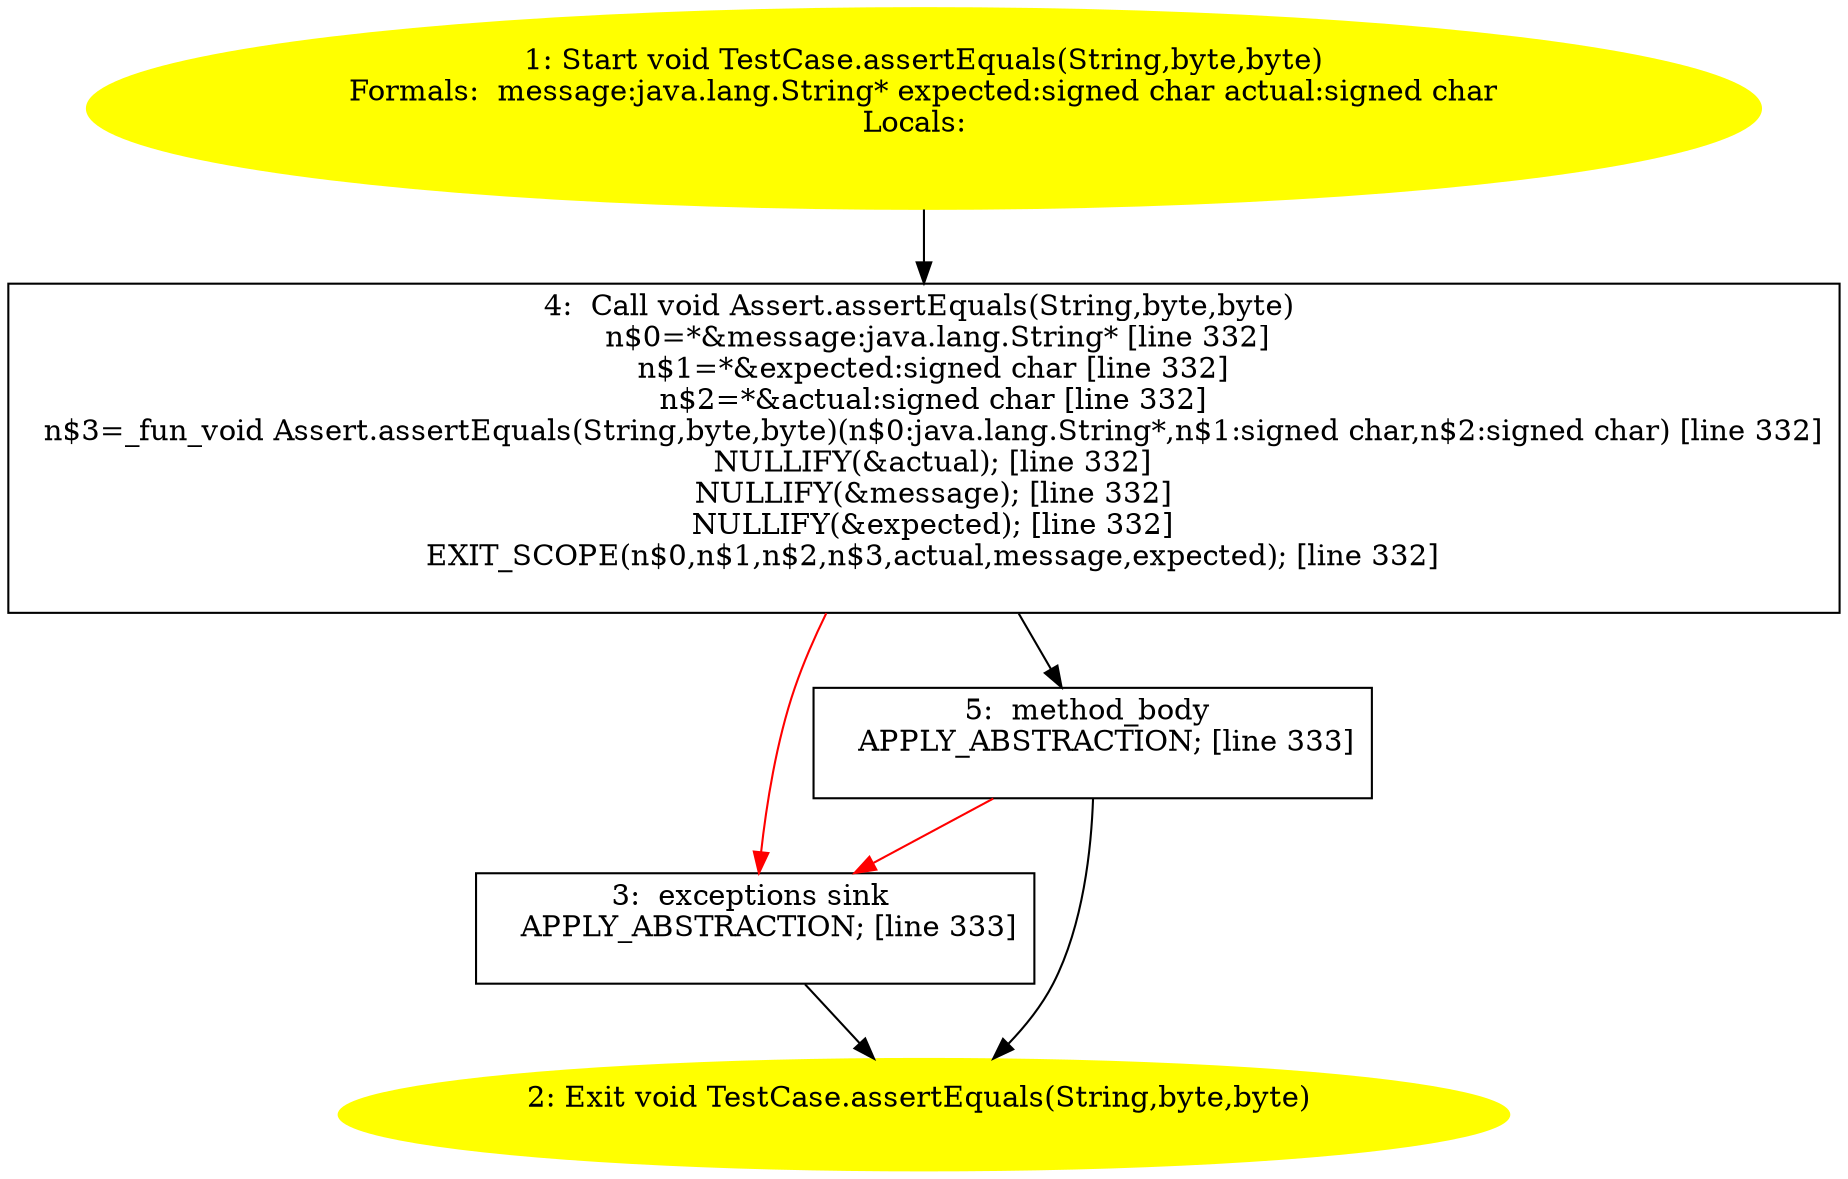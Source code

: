 /* @generated */
digraph cfg {
"junit.framework.TestCase.assertEquals(java.lang.String,byte,byte):void.baf32dd7534b4f60e33cce8bb49976e7_1" [label="1: Start void TestCase.assertEquals(String,byte,byte)\nFormals:  message:java.lang.String* expected:signed char actual:signed char\nLocals:  \n  " color=yellow style=filled]
	

	 "junit.framework.TestCase.assertEquals(java.lang.String,byte,byte):void.baf32dd7534b4f60e33cce8bb49976e7_1" -> "junit.framework.TestCase.assertEquals(java.lang.String,byte,byte):void.baf32dd7534b4f60e33cce8bb49976e7_4" ;
"junit.framework.TestCase.assertEquals(java.lang.String,byte,byte):void.baf32dd7534b4f60e33cce8bb49976e7_2" [label="2: Exit void TestCase.assertEquals(String,byte,byte) \n  " color=yellow style=filled]
	

"junit.framework.TestCase.assertEquals(java.lang.String,byte,byte):void.baf32dd7534b4f60e33cce8bb49976e7_3" [label="3:  exceptions sink \n   APPLY_ABSTRACTION; [line 333]\n " shape="box"]
	

	 "junit.framework.TestCase.assertEquals(java.lang.String,byte,byte):void.baf32dd7534b4f60e33cce8bb49976e7_3" -> "junit.framework.TestCase.assertEquals(java.lang.String,byte,byte):void.baf32dd7534b4f60e33cce8bb49976e7_2" ;
"junit.framework.TestCase.assertEquals(java.lang.String,byte,byte):void.baf32dd7534b4f60e33cce8bb49976e7_4" [label="4:  Call void Assert.assertEquals(String,byte,byte) \n   n$0=*&message:java.lang.String* [line 332]\n  n$1=*&expected:signed char [line 332]\n  n$2=*&actual:signed char [line 332]\n  n$3=_fun_void Assert.assertEquals(String,byte,byte)(n$0:java.lang.String*,n$1:signed char,n$2:signed char) [line 332]\n  NULLIFY(&actual); [line 332]\n  NULLIFY(&message); [line 332]\n  NULLIFY(&expected); [line 332]\n  EXIT_SCOPE(n$0,n$1,n$2,n$3,actual,message,expected); [line 332]\n " shape="box"]
	

	 "junit.framework.TestCase.assertEquals(java.lang.String,byte,byte):void.baf32dd7534b4f60e33cce8bb49976e7_4" -> "junit.framework.TestCase.assertEquals(java.lang.String,byte,byte):void.baf32dd7534b4f60e33cce8bb49976e7_5" ;
	 "junit.framework.TestCase.assertEquals(java.lang.String,byte,byte):void.baf32dd7534b4f60e33cce8bb49976e7_4" -> "junit.framework.TestCase.assertEquals(java.lang.String,byte,byte):void.baf32dd7534b4f60e33cce8bb49976e7_3" [color="red" ];
"junit.framework.TestCase.assertEquals(java.lang.String,byte,byte):void.baf32dd7534b4f60e33cce8bb49976e7_5" [label="5:  method_body \n   APPLY_ABSTRACTION; [line 333]\n " shape="box"]
	

	 "junit.framework.TestCase.assertEquals(java.lang.String,byte,byte):void.baf32dd7534b4f60e33cce8bb49976e7_5" -> "junit.framework.TestCase.assertEquals(java.lang.String,byte,byte):void.baf32dd7534b4f60e33cce8bb49976e7_2" ;
	 "junit.framework.TestCase.assertEquals(java.lang.String,byte,byte):void.baf32dd7534b4f60e33cce8bb49976e7_5" -> "junit.framework.TestCase.assertEquals(java.lang.String,byte,byte):void.baf32dd7534b4f60e33cce8bb49976e7_3" [color="red" ];
}
